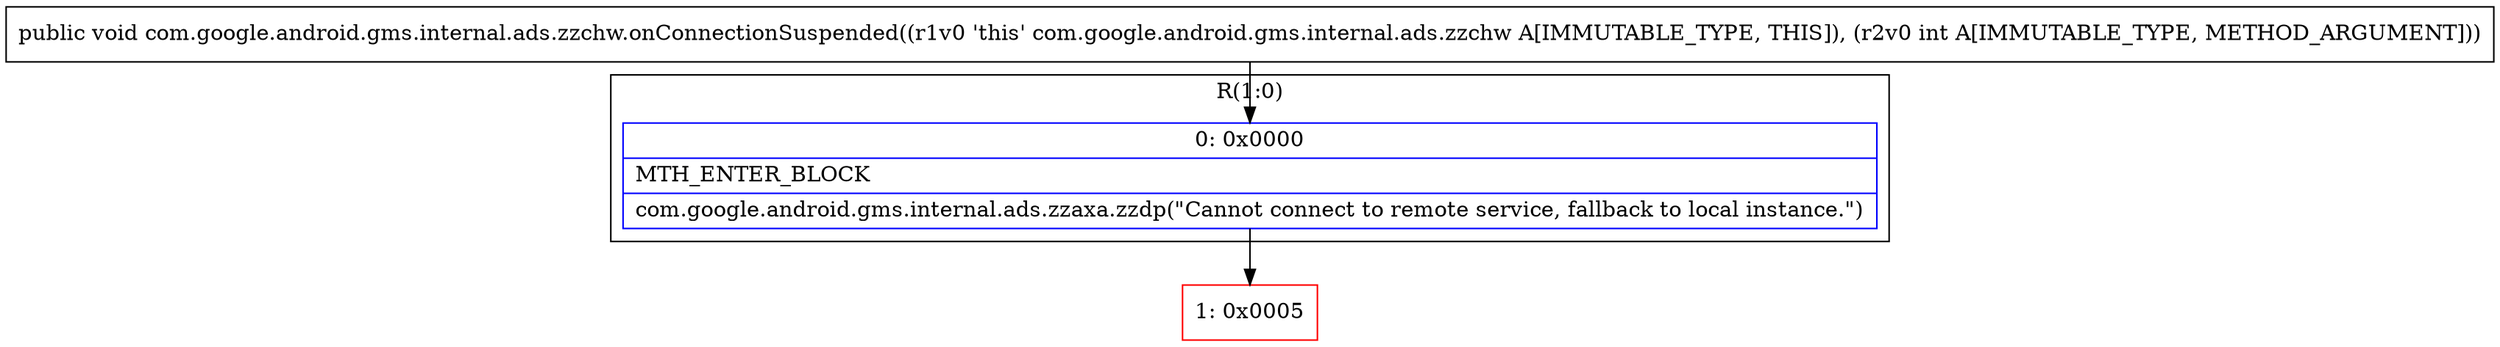 digraph "CFG forcom.google.android.gms.internal.ads.zzchw.onConnectionSuspended(I)V" {
subgraph cluster_Region_1642042191 {
label = "R(1:0)";
node [shape=record,color=blue];
Node_0 [shape=record,label="{0\:\ 0x0000|MTH_ENTER_BLOCK\l|com.google.android.gms.internal.ads.zzaxa.zzdp(\"Cannot connect to remote service, fallback to local instance.\")\l}"];
}
Node_1 [shape=record,color=red,label="{1\:\ 0x0005}"];
MethodNode[shape=record,label="{public void com.google.android.gms.internal.ads.zzchw.onConnectionSuspended((r1v0 'this' com.google.android.gms.internal.ads.zzchw A[IMMUTABLE_TYPE, THIS]), (r2v0 int A[IMMUTABLE_TYPE, METHOD_ARGUMENT])) }"];
MethodNode -> Node_0;
Node_0 -> Node_1;
}

